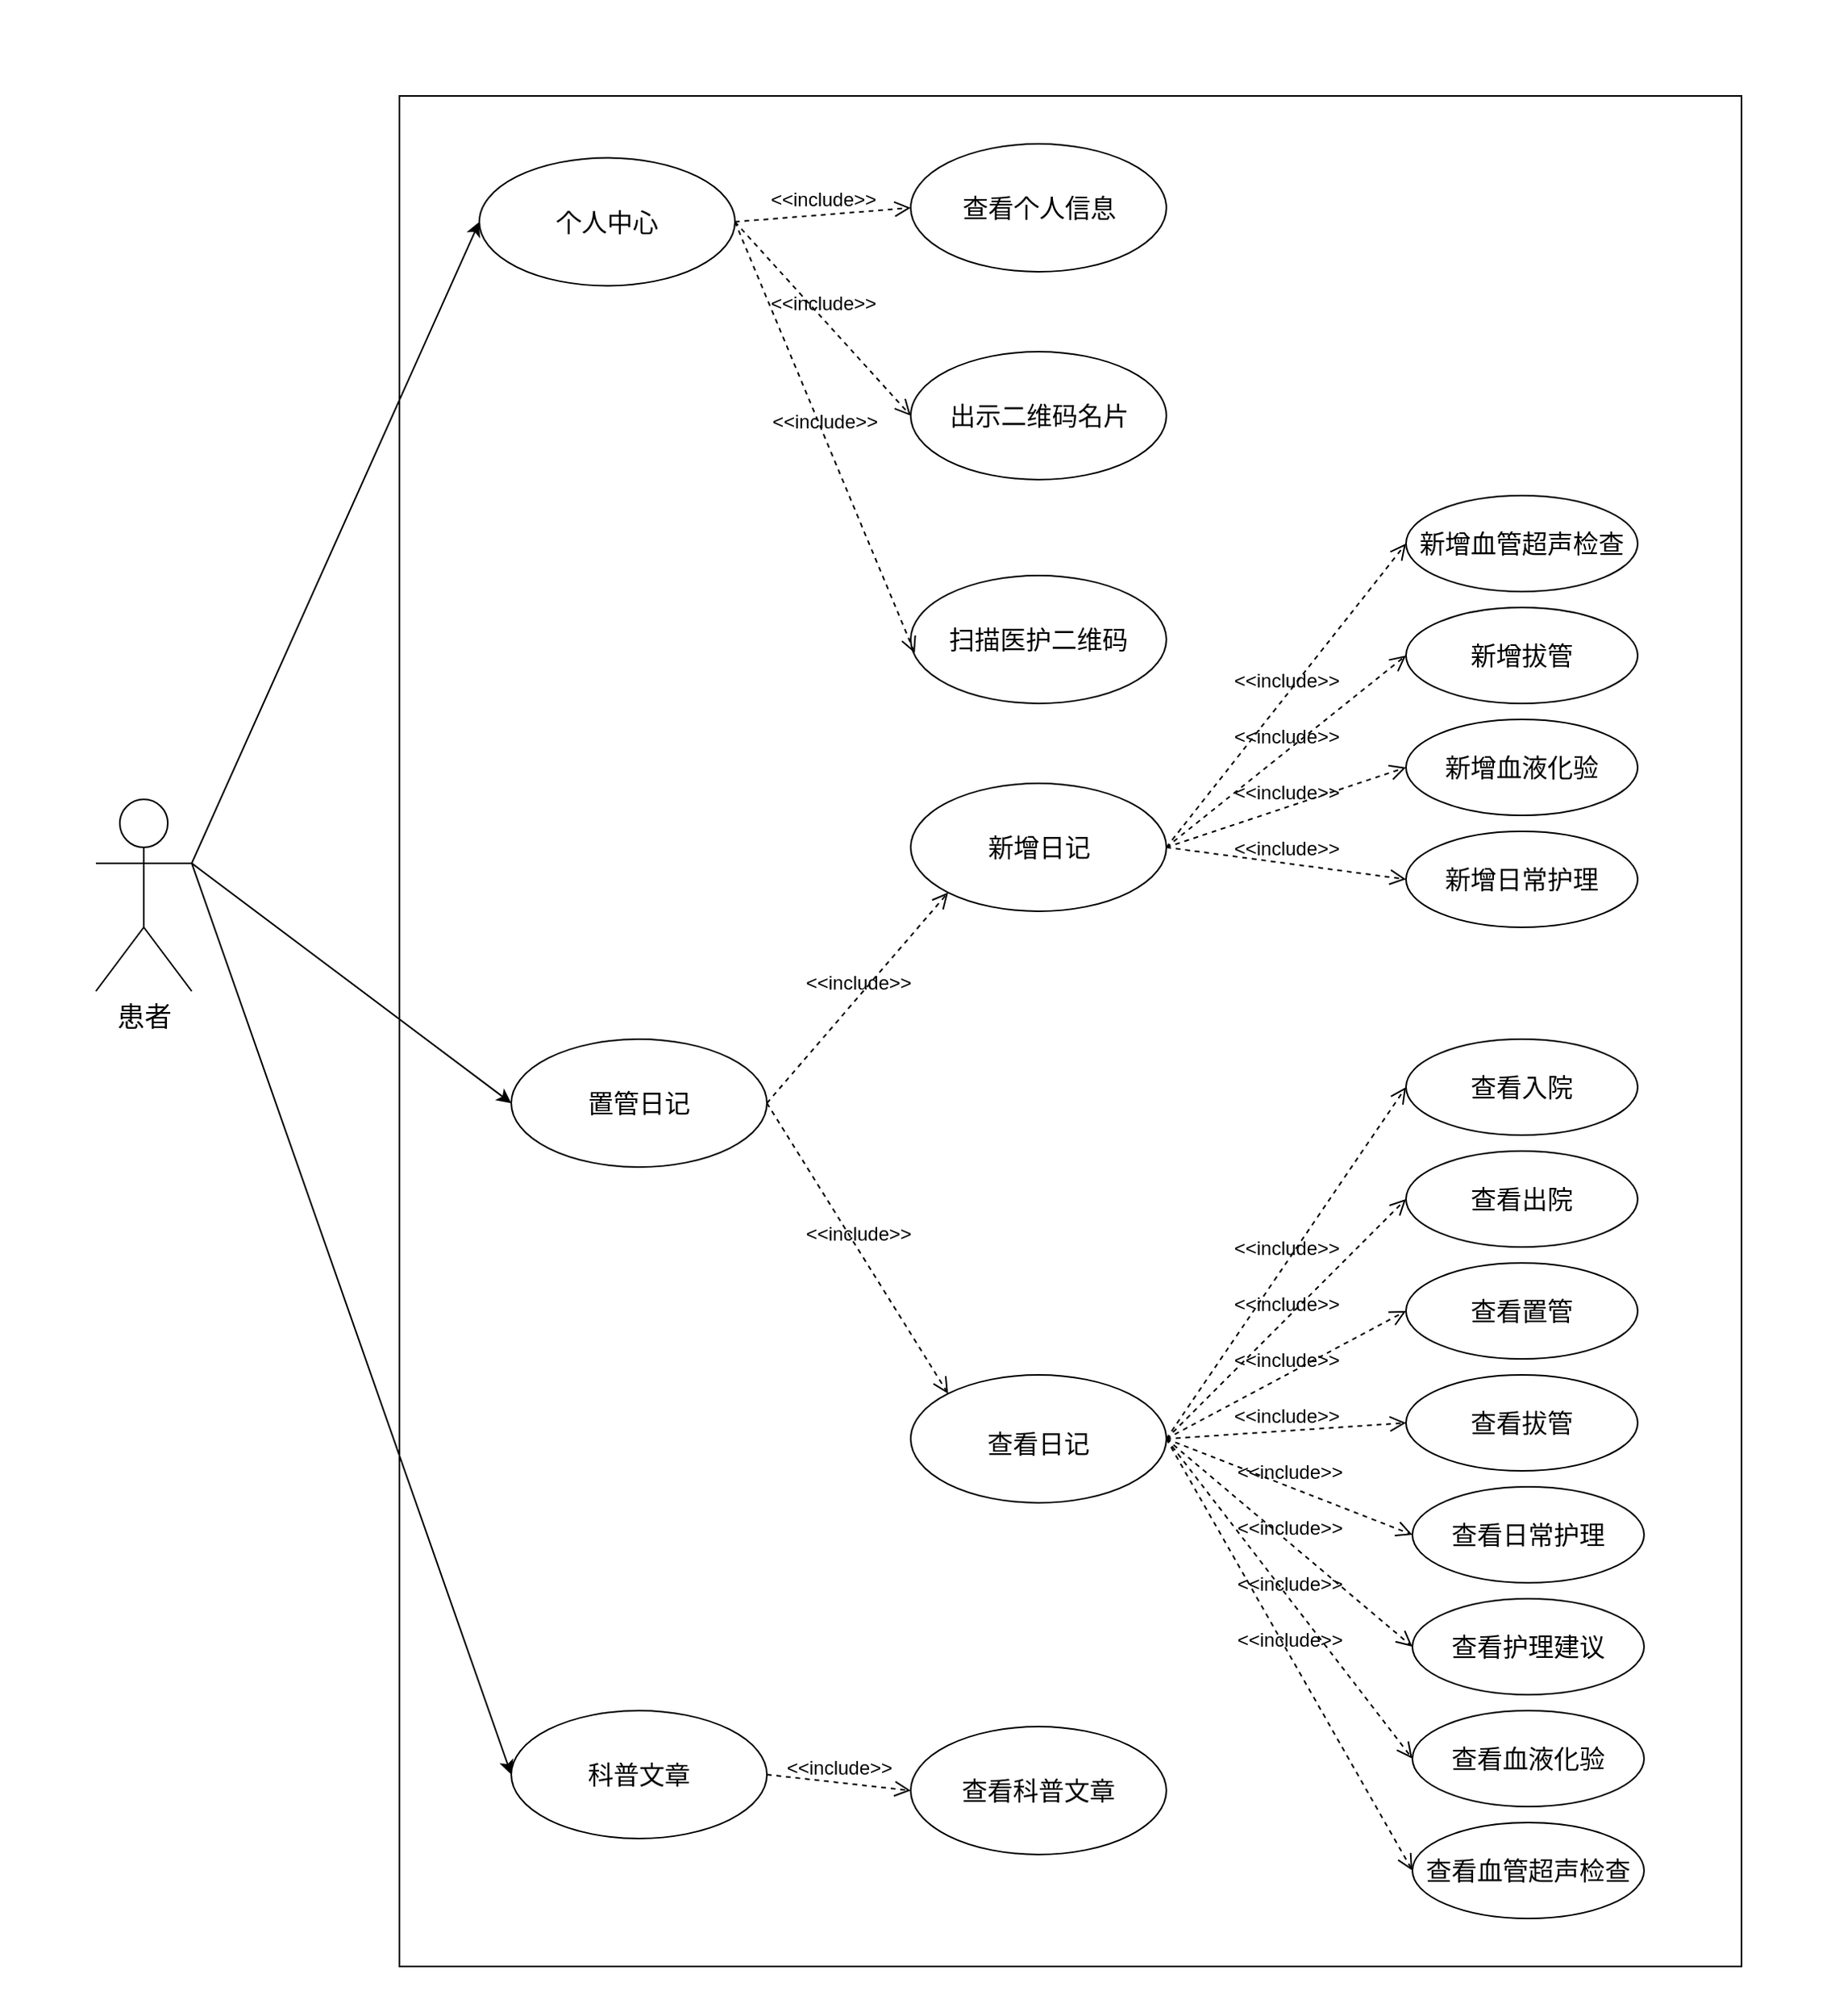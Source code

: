 <mxfile version="24.2.5" type="github">
  <diagram name="第 1 页" id="OYcW2uTUYdhTHn-6jK9l">
    <mxGraphModel dx="1272" dy="745" grid="1" gridSize="10" guides="1" tooltips="1" connect="1" arrows="1" fold="1" page="1" pageScale="1" pageWidth="827" pageHeight="1169" math="0" shadow="0">
      <root>
        <mxCell id="0" />
        <mxCell id="1" parent="0" />
        <mxCell id="hH24DwUfG-L9LBzl9QDe-16" value="" style="rounded=0;whiteSpace=wrap;html=1;strokeColor=none;movable=1;resizable=1;rotatable=1;deletable=1;editable=1;locked=0;connectable=1;" parent="1" vertex="1">
          <mxGeometry x="60" y="160" width="1150" height="1260" as="geometry" />
        </mxCell>
        <mxCell id="hH24DwUfG-L9LBzl9QDe-21" value="" style="rounded=0;whiteSpace=wrap;html=1;movable=0;resizable=0;rotatable=0;deletable=0;editable=0;locked=1;connectable=0;" parent="1" vertex="1">
          <mxGeometry x="310" y="220" width="840" height="1170" as="geometry" />
        </mxCell>
        <mxCell id="hH24DwUfG-L9LBzl9QDe-2" value="患者" style="shape=umlActor;verticalLabelPosition=bottom;verticalAlign=top;html=1;outlineConnect=0;fontSize=17;" parent="1" vertex="1">
          <mxGeometry x="120" y="660" width="60" height="120" as="geometry" />
        </mxCell>
        <mxCell id="hH24DwUfG-L9LBzl9QDe-3" value="" style="endArrow=classic;html=1;rounded=0;exitX=1;exitY=0.333;exitDx=0;exitDy=0;exitPerimeter=0;entryX=0;entryY=0.5;entryDx=0;entryDy=0;" parent="1" source="hH24DwUfG-L9LBzl9QDe-2" target="hH24DwUfG-L9LBzl9QDe-6" edge="1">
          <mxGeometry width="50" height="50" relative="1" as="geometry">
            <mxPoint x="360" y="610" as="sourcePoint" />
            <mxPoint x="410" y="560" as="targetPoint" />
          </mxGeometry>
        </mxCell>
        <mxCell id="hH24DwUfG-L9LBzl9QDe-5" value="" style="group" parent="1" vertex="1" connectable="0">
          <mxGeometry x="380" y="810" width="160" height="80" as="geometry" />
        </mxCell>
        <mxCell id="3BRyoLbbDai9Dq2WdyD8-3" value="" style="group" parent="hH24DwUfG-L9LBzl9QDe-5" vertex="1" connectable="0">
          <mxGeometry width="160" height="80" as="geometry" />
        </mxCell>
        <mxCell id="hH24DwUfG-L9LBzl9QDe-6" value="" style="ellipse;whiteSpace=wrap;html=1;" parent="3BRyoLbbDai9Dq2WdyD8-3" vertex="1">
          <mxGeometry width="160" height="80" as="geometry" />
        </mxCell>
        <mxCell id="hH24DwUfG-L9LBzl9QDe-7" value="&lt;span style=&quot;font-size: 16px;&quot;&gt;置管日记&lt;/span&gt;" style="text;html=1;align=center;verticalAlign=middle;whiteSpace=wrap;rounded=0;" parent="3BRyoLbbDai9Dq2WdyD8-3" vertex="1">
          <mxGeometry x="35" y="25" width="90" height="30" as="geometry" />
        </mxCell>
        <mxCell id="hH24DwUfG-L9LBzl9QDe-18" value="" style="group" parent="1" vertex="1" connectable="0">
          <mxGeometry x="630" y="650" width="160" height="80" as="geometry" />
        </mxCell>
        <mxCell id="hH24DwUfG-L9LBzl9QDe-19" value="" style="ellipse;whiteSpace=wrap;html=1;" parent="hH24DwUfG-L9LBzl9QDe-18" vertex="1">
          <mxGeometry width="160" height="80" as="geometry" />
        </mxCell>
        <mxCell id="hH24DwUfG-L9LBzl9QDe-20" value="&lt;span style=&quot;font-size: 16px;&quot;&gt;新增日记&lt;/span&gt;" style="text;html=1;align=center;verticalAlign=middle;whiteSpace=wrap;rounded=0;" parent="hH24DwUfG-L9LBzl9QDe-18" vertex="1">
          <mxGeometry x="27.5" y="25" width="105" height="30" as="geometry" />
        </mxCell>
        <mxCell id="hH24DwUfG-L9LBzl9QDe-28" value="" style="group" parent="1" vertex="1" connectable="0">
          <mxGeometry x="630" y="1020" width="160" height="80" as="geometry" />
        </mxCell>
        <mxCell id="hH24DwUfG-L9LBzl9QDe-29" value="" style="ellipse;whiteSpace=wrap;html=1;" parent="hH24DwUfG-L9LBzl9QDe-28" vertex="1">
          <mxGeometry width="160" height="80" as="geometry" />
        </mxCell>
        <mxCell id="hH24DwUfG-L9LBzl9QDe-30" value="&lt;span style=&quot;font-size: 16px;&quot;&gt;查看日记&lt;/span&gt;" style="text;html=1;align=center;verticalAlign=middle;whiteSpace=wrap;rounded=0;" parent="hH24DwUfG-L9LBzl9QDe-28" vertex="1">
          <mxGeometry x="35" y="28" width="90" height="30" as="geometry" />
        </mxCell>
        <mxCell id="hH24DwUfG-L9LBzl9QDe-37" value="" style="group" parent="1" vertex="1" connectable="0">
          <mxGeometry x="940" y="470" width="145" height="60" as="geometry" />
        </mxCell>
        <mxCell id="hH24DwUfG-L9LBzl9QDe-38" value="" style="ellipse;whiteSpace=wrap;html=1;" parent="hH24DwUfG-L9LBzl9QDe-37" vertex="1">
          <mxGeometry width="145" height="60" as="geometry" />
        </mxCell>
        <mxCell id="hH24DwUfG-L9LBzl9QDe-39" value="&lt;span style=&quot;font-size: 16px;&quot;&gt;新增血管超声检查&lt;/span&gt;" style="text;html=1;align=center;verticalAlign=middle;whiteSpace=wrap;rounded=0;" parent="hH24DwUfG-L9LBzl9QDe-37" vertex="1">
          <mxGeometry x="7.02" y="18.75" width="130.96" height="22.5" as="geometry" />
        </mxCell>
        <mxCell id="hH24DwUfG-L9LBzl9QDe-65" value="" style="group" parent="1" vertex="1" connectable="0">
          <mxGeometry x="940" y="540" width="145" height="60" as="geometry" />
        </mxCell>
        <mxCell id="hH24DwUfG-L9LBzl9QDe-66" value="" style="ellipse;whiteSpace=wrap;html=1;" parent="hH24DwUfG-L9LBzl9QDe-65" vertex="1">
          <mxGeometry width="145" height="60" as="geometry" />
        </mxCell>
        <mxCell id="hH24DwUfG-L9LBzl9QDe-67" value="&lt;span style=&quot;font-size: 16px;&quot;&gt;新增拔管&lt;/span&gt;" style="text;html=1;align=center;verticalAlign=middle;whiteSpace=wrap;rounded=0;" parent="hH24DwUfG-L9LBzl9QDe-65" vertex="1">
          <mxGeometry x="7.02" y="18.75" width="130.96" height="22.5" as="geometry" />
        </mxCell>
        <mxCell id="hH24DwUfG-L9LBzl9QDe-69" value="" style="group" parent="1" vertex="1" connectable="0">
          <mxGeometry x="940" y="610" width="145" height="60" as="geometry" />
        </mxCell>
        <mxCell id="hH24DwUfG-L9LBzl9QDe-70" value="" style="ellipse;whiteSpace=wrap;html=1;" parent="hH24DwUfG-L9LBzl9QDe-69" vertex="1">
          <mxGeometry width="145" height="60" as="geometry" />
        </mxCell>
        <mxCell id="hH24DwUfG-L9LBzl9QDe-71" value="&lt;span style=&quot;font-size: 16px;&quot;&gt;新增血液化验&lt;/span&gt;" style="text;html=1;align=center;verticalAlign=middle;whiteSpace=wrap;rounded=0;" parent="hH24DwUfG-L9LBzl9QDe-69" vertex="1">
          <mxGeometry x="7.02" y="18.75" width="130.96" height="22.5" as="geometry" />
        </mxCell>
        <mxCell id="hH24DwUfG-L9LBzl9QDe-73" value="" style="group" parent="1" vertex="1" connectable="0">
          <mxGeometry x="940" y="680" width="145" height="60" as="geometry" />
        </mxCell>
        <mxCell id="hH24DwUfG-L9LBzl9QDe-74" value="" style="ellipse;whiteSpace=wrap;html=1;" parent="hH24DwUfG-L9LBzl9QDe-73" vertex="1">
          <mxGeometry width="145" height="60" as="geometry" />
        </mxCell>
        <mxCell id="hH24DwUfG-L9LBzl9QDe-75" value="&lt;span style=&quot;font-size: 16px;&quot;&gt;新增日常护理&lt;/span&gt;" style="text;html=1;align=center;verticalAlign=middle;whiteSpace=wrap;rounded=0;" parent="hH24DwUfG-L9LBzl9QDe-73" vertex="1">
          <mxGeometry x="7.02" y="18.75" width="130.96" height="22.5" as="geometry" />
        </mxCell>
        <mxCell id="hH24DwUfG-L9LBzl9QDe-77" value="" style="group" parent="1" vertex="1" connectable="0">
          <mxGeometry x="940" y="810" width="145" height="60" as="geometry" />
        </mxCell>
        <mxCell id="hH24DwUfG-L9LBzl9QDe-78" value="" style="ellipse;whiteSpace=wrap;html=1;" parent="hH24DwUfG-L9LBzl9QDe-77" vertex="1">
          <mxGeometry width="145" height="60" as="geometry" />
        </mxCell>
        <mxCell id="hH24DwUfG-L9LBzl9QDe-79" value="&lt;span style=&quot;font-size: 16px;&quot;&gt;查看入院&lt;/span&gt;" style="text;html=1;align=center;verticalAlign=middle;whiteSpace=wrap;rounded=0;" parent="hH24DwUfG-L9LBzl9QDe-77" vertex="1">
          <mxGeometry x="7.02" y="18.75" width="130.96" height="22.5" as="geometry" />
        </mxCell>
        <mxCell id="hH24DwUfG-L9LBzl9QDe-81" value="" style="group" parent="1" vertex="1" connectable="0">
          <mxGeometry x="940" y="880" width="145" height="60" as="geometry" />
        </mxCell>
        <mxCell id="hH24DwUfG-L9LBzl9QDe-82" value="" style="ellipse;whiteSpace=wrap;html=1;" parent="hH24DwUfG-L9LBzl9QDe-81" vertex="1">
          <mxGeometry width="145" height="60" as="geometry" />
        </mxCell>
        <mxCell id="hH24DwUfG-L9LBzl9QDe-83" value="&lt;span style=&quot;font-size: 16px;&quot;&gt;查看出院&lt;/span&gt;" style="text;html=1;align=center;verticalAlign=middle;whiteSpace=wrap;rounded=0;" parent="hH24DwUfG-L9LBzl9QDe-81" vertex="1">
          <mxGeometry x="7.02" y="18.75" width="130.96" height="22.5" as="geometry" />
        </mxCell>
        <mxCell id="hH24DwUfG-L9LBzl9QDe-85" value="" style="group" parent="1" vertex="1" connectable="0">
          <mxGeometry x="940" y="950" width="145" height="60" as="geometry" />
        </mxCell>
        <mxCell id="hH24DwUfG-L9LBzl9QDe-86" value="" style="ellipse;whiteSpace=wrap;html=1;" parent="hH24DwUfG-L9LBzl9QDe-85" vertex="1">
          <mxGeometry width="145" height="60" as="geometry" />
        </mxCell>
        <mxCell id="hH24DwUfG-L9LBzl9QDe-87" value="&lt;span style=&quot;font-size: 16px;&quot;&gt;查看置管&lt;/span&gt;" style="text;html=1;align=center;verticalAlign=middle;whiteSpace=wrap;rounded=0;" parent="hH24DwUfG-L9LBzl9QDe-85" vertex="1">
          <mxGeometry x="7.02" y="18.75" width="130.96" height="22.5" as="geometry" />
        </mxCell>
        <mxCell id="hH24DwUfG-L9LBzl9QDe-89" value="" style="group" parent="1" vertex="1" connectable="0">
          <mxGeometry x="940" y="1020" width="145" height="60" as="geometry" />
        </mxCell>
        <mxCell id="hH24DwUfG-L9LBzl9QDe-90" value="" style="ellipse;whiteSpace=wrap;html=1;" parent="hH24DwUfG-L9LBzl9QDe-89" vertex="1">
          <mxGeometry width="145" height="60" as="geometry" />
        </mxCell>
        <mxCell id="hH24DwUfG-L9LBzl9QDe-91" value="&lt;span style=&quot;font-size: 16px;&quot;&gt;查看拔管&lt;/span&gt;" style="text;html=1;align=center;verticalAlign=middle;whiteSpace=wrap;rounded=0;" parent="hH24DwUfG-L9LBzl9QDe-89" vertex="1">
          <mxGeometry x="7.02" y="18.75" width="130.96" height="22.5" as="geometry" />
        </mxCell>
        <mxCell id="hH24DwUfG-L9LBzl9QDe-125" value="" style="group" parent="1" vertex="1" connectable="0">
          <mxGeometry x="944" y="1090" width="145" height="60" as="geometry" />
        </mxCell>
        <mxCell id="hH24DwUfG-L9LBzl9QDe-126" value="" style="ellipse;whiteSpace=wrap;html=1;" parent="hH24DwUfG-L9LBzl9QDe-125" vertex="1">
          <mxGeometry width="145" height="60" as="geometry" />
        </mxCell>
        <mxCell id="hH24DwUfG-L9LBzl9QDe-127" value="&lt;span style=&quot;font-size: 16px;&quot;&gt;查看日常护理&lt;/span&gt;" style="text;html=1;align=center;verticalAlign=middle;whiteSpace=wrap;rounded=0;" parent="hH24DwUfG-L9LBzl9QDe-125" vertex="1">
          <mxGeometry x="7.02" y="18.75" width="130.96" height="22.5" as="geometry" />
        </mxCell>
        <mxCell id="hH24DwUfG-L9LBzl9QDe-129" value="" style="group" parent="1" vertex="1" connectable="0">
          <mxGeometry x="944" y="1160" width="145" height="60" as="geometry" />
        </mxCell>
        <mxCell id="hH24DwUfG-L9LBzl9QDe-130" value="" style="ellipse;whiteSpace=wrap;html=1;" parent="hH24DwUfG-L9LBzl9QDe-129" vertex="1">
          <mxGeometry width="145" height="60" as="geometry" />
        </mxCell>
        <mxCell id="hH24DwUfG-L9LBzl9QDe-131" value="&lt;span style=&quot;font-size: 16px;&quot;&gt;查看护理建议&lt;/span&gt;" style="text;html=1;align=center;verticalAlign=middle;whiteSpace=wrap;rounded=0;" parent="hH24DwUfG-L9LBzl9QDe-129" vertex="1">
          <mxGeometry x="7.02" y="18.75" width="130.96" height="22.5" as="geometry" />
        </mxCell>
        <mxCell id="hH24DwUfG-L9LBzl9QDe-133" value="" style="group" parent="1" vertex="1" connectable="0">
          <mxGeometry x="944" y="1230" width="145" height="60" as="geometry" />
        </mxCell>
        <mxCell id="hH24DwUfG-L9LBzl9QDe-134" value="" style="ellipse;whiteSpace=wrap;html=1;" parent="hH24DwUfG-L9LBzl9QDe-133" vertex="1">
          <mxGeometry width="145" height="60" as="geometry" />
        </mxCell>
        <mxCell id="hH24DwUfG-L9LBzl9QDe-135" value="&lt;span style=&quot;font-size: 16px;&quot;&gt;查看血液化验&lt;/span&gt;" style="text;html=1;align=center;verticalAlign=middle;whiteSpace=wrap;rounded=0;" parent="hH24DwUfG-L9LBzl9QDe-133" vertex="1">
          <mxGeometry x="7.02" y="18.75" width="130.96" height="22.5" as="geometry" />
        </mxCell>
        <mxCell id="hH24DwUfG-L9LBzl9QDe-137" value="" style="group" parent="1" vertex="1" connectable="0">
          <mxGeometry x="944" y="1300" width="145" height="60" as="geometry" />
        </mxCell>
        <mxCell id="hH24DwUfG-L9LBzl9QDe-138" value="" style="ellipse;whiteSpace=wrap;html=1;" parent="hH24DwUfG-L9LBzl9QDe-137" vertex="1">
          <mxGeometry width="145" height="60" as="geometry" />
        </mxCell>
        <mxCell id="hH24DwUfG-L9LBzl9QDe-139" value="&lt;span style=&quot;font-size: 16px;&quot;&gt;查看血管超声检查&lt;/span&gt;" style="text;html=1;align=center;verticalAlign=middle;whiteSpace=wrap;rounded=0;" parent="hH24DwUfG-L9LBzl9QDe-137" vertex="1">
          <mxGeometry x="7.02" y="18.75" width="130.96" height="22.5" as="geometry" />
        </mxCell>
        <mxCell id="3BRyoLbbDai9Dq2WdyD8-12" value="" style="group" parent="1" vertex="1" connectable="0">
          <mxGeometry x="380" y="1230" width="160" height="80" as="geometry" />
        </mxCell>
        <mxCell id="3BRyoLbbDai9Dq2WdyD8-13" value="" style="group" parent="3BRyoLbbDai9Dq2WdyD8-12" vertex="1" connectable="0">
          <mxGeometry width="160" height="80" as="geometry" />
        </mxCell>
        <mxCell id="3BRyoLbbDai9Dq2WdyD8-14" value="" style="ellipse;whiteSpace=wrap;html=1;" parent="3BRyoLbbDai9Dq2WdyD8-13" vertex="1">
          <mxGeometry width="160" height="80" as="geometry" />
        </mxCell>
        <mxCell id="3BRyoLbbDai9Dq2WdyD8-15" value="&lt;span style=&quot;font-size: 16px;&quot;&gt;科普文章&lt;/span&gt;" style="text;html=1;align=center;verticalAlign=middle;whiteSpace=wrap;rounded=0;" parent="3BRyoLbbDai9Dq2WdyD8-13" vertex="1">
          <mxGeometry x="35" y="25" width="90" height="30" as="geometry" />
        </mxCell>
        <mxCell id="3BRyoLbbDai9Dq2WdyD8-16" value="" style="group" parent="1" vertex="1" connectable="0">
          <mxGeometry x="360" y="258.75" width="160" height="80" as="geometry" />
        </mxCell>
        <mxCell id="3BRyoLbbDai9Dq2WdyD8-17" value="" style="group" parent="3BRyoLbbDai9Dq2WdyD8-16" vertex="1" connectable="0">
          <mxGeometry width="160" height="80" as="geometry" />
        </mxCell>
        <mxCell id="3BRyoLbbDai9Dq2WdyD8-18" value="" style="ellipse;whiteSpace=wrap;html=1;" parent="3BRyoLbbDai9Dq2WdyD8-17" vertex="1">
          <mxGeometry width="160" height="80" as="geometry" />
        </mxCell>
        <mxCell id="3BRyoLbbDai9Dq2WdyD8-19" value="&lt;span style=&quot;font-size: 16px;&quot;&gt;个人中心&lt;/span&gt;" style="text;html=1;align=center;verticalAlign=middle;whiteSpace=wrap;rounded=0;" parent="3BRyoLbbDai9Dq2WdyD8-17" vertex="1">
          <mxGeometry x="35" y="25" width="90" height="30" as="geometry" />
        </mxCell>
        <mxCell id="3BRyoLbbDai9Dq2WdyD8-24" value="" style="endArrow=classic;html=1;rounded=0;exitX=1;exitY=0.333;exitDx=0;exitDy=0;exitPerimeter=0;entryX=0;entryY=0.5;entryDx=0;entryDy=0;" parent="1" source="hH24DwUfG-L9LBzl9QDe-2" target="3BRyoLbbDai9Dq2WdyD8-18" edge="1">
          <mxGeometry width="50" height="50" relative="1" as="geometry">
            <mxPoint x="270" y="620" as="sourcePoint" />
            <mxPoint x="370" y="620" as="targetPoint" />
          </mxGeometry>
        </mxCell>
        <mxCell id="3BRyoLbbDai9Dq2WdyD8-25" value="" style="endArrow=classic;html=1;rounded=0;exitX=1;exitY=0.333;exitDx=0;exitDy=0;exitPerimeter=0;entryX=0;entryY=0.5;entryDx=0;entryDy=0;" parent="1" source="hH24DwUfG-L9LBzl9QDe-2" target="3BRyoLbbDai9Dq2WdyD8-14" edge="1">
          <mxGeometry width="50" height="50" relative="1" as="geometry">
            <mxPoint x="280" y="630" as="sourcePoint" />
            <mxPoint x="380" y="630" as="targetPoint" />
          </mxGeometry>
        </mxCell>
        <mxCell id="3BRyoLbbDai9Dq2WdyD8-27" value="" style="group" parent="1" vertex="1" connectable="0">
          <mxGeometry x="630" y="250" width="160" height="80" as="geometry" />
        </mxCell>
        <mxCell id="3BRyoLbbDai9Dq2WdyD8-28" value="" style="group" parent="3BRyoLbbDai9Dq2WdyD8-27" vertex="1" connectable="0">
          <mxGeometry width="160" height="80" as="geometry" />
        </mxCell>
        <mxCell id="3BRyoLbbDai9Dq2WdyD8-29" value="" style="ellipse;whiteSpace=wrap;html=1;" parent="3BRyoLbbDai9Dq2WdyD8-28" vertex="1">
          <mxGeometry width="160" height="80" as="geometry" />
        </mxCell>
        <mxCell id="3BRyoLbbDai9Dq2WdyD8-30" value="&lt;span style=&quot;font-size: 16px;&quot;&gt;查看个人信息&lt;/span&gt;" style="text;html=1;align=center;verticalAlign=middle;whiteSpace=wrap;rounded=0;" parent="3BRyoLbbDai9Dq2WdyD8-28" vertex="1">
          <mxGeometry x="27.5" y="25" width="105" height="30" as="geometry" />
        </mxCell>
        <mxCell id="3BRyoLbbDai9Dq2WdyD8-33" value="" style="group" parent="1" vertex="1" connectable="0">
          <mxGeometry x="630" y="380" width="160" height="80" as="geometry" />
        </mxCell>
        <mxCell id="3BRyoLbbDai9Dq2WdyD8-34" value="" style="group" parent="3BRyoLbbDai9Dq2WdyD8-33" vertex="1" connectable="0">
          <mxGeometry width="160" height="80" as="geometry" />
        </mxCell>
        <mxCell id="3BRyoLbbDai9Dq2WdyD8-35" value="" style="ellipse;whiteSpace=wrap;html=1;" parent="3BRyoLbbDai9Dq2WdyD8-34" vertex="1">
          <mxGeometry width="160" height="80" as="geometry" />
        </mxCell>
        <mxCell id="3BRyoLbbDai9Dq2WdyD8-36" value="&lt;span style=&quot;font-size: 16px;&quot;&gt;出示二维码名片&lt;/span&gt;" style="text;html=1;align=center;verticalAlign=middle;whiteSpace=wrap;rounded=0;" parent="3BRyoLbbDai9Dq2WdyD8-34" vertex="1">
          <mxGeometry x="22.5" y="25" width="115" height="30" as="geometry" />
        </mxCell>
        <mxCell id="3BRyoLbbDai9Dq2WdyD8-38" value="" style="group" parent="1" vertex="1" connectable="0">
          <mxGeometry x="630" y="520" width="160" height="80" as="geometry" />
        </mxCell>
        <mxCell id="3BRyoLbbDai9Dq2WdyD8-39" value="" style="group" parent="3BRyoLbbDai9Dq2WdyD8-38" vertex="1" connectable="0">
          <mxGeometry width="160" height="80" as="geometry" />
        </mxCell>
        <mxCell id="3BRyoLbbDai9Dq2WdyD8-40" value="" style="ellipse;whiteSpace=wrap;html=1;" parent="3BRyoLbbDai9Dq2WdyD8-39" vertex="1">
          <mxGeometry width="160" height="80" as="geometry" />
        </mxCell>
        <mxCell id="3BRyoLbbDai9Dq2WdyD8-41" value="&lt;span style=&quot;font-size: 16px;&quot;&gt;扫描医护二维码&lt;/span&gt;" style="text;html=1;align=center;verticalAlign=middle;whiteSpace=wrap;rounded=0;" parent="3BRyoLbbDai9Dq2WdyD8-39" vertex="1">
          <mxGeometry x="20" y="25" width="120" height="30" as="geometry" />
        </mxCell>
        <mxCell id="3BRyoLbbDai9Dq2WdyD8-52" value="" style="group" parent="1" vertex="1" connectable="0">
          <mxGeometry x="630" y="1240" width="160" height="80" as="geometry" />
        </mxCell>
        <mxCell id="3BRyoLbbDai9Dq2WdyD8-53" value="" style="group" parent="3BRyoLbbDai9Dq2WdyD8-52" vertex="1" connectable="0">
          <mxGeometry width="160" height="80" as="geometry" />
        </mxCell>
        <mxCell id="3BRyoLbbDai9Dq2WdyD8-54" value="" style="ellipse;whiteSpace=wrap;html=1;" parent="3BRyoLbbDai9Dq2WdyD8-53" vertex="1">
          <mxGeometry width="160" height="80" as="geometry" />
        </mxCell>
        <mxCell id="3BRyoLbbDai9Dq2WdyD8-55" value="&lt;span style=&quot;font-size: 16px;&quot;&gt;查看科普文章&lt;/span&gt;" style="text;html=1;align=center;verticalAlign=middle;whiteSpace=wrap;rounded=0;" parent="3BRyoLbbDai9Dq2WdyD8-53" vertex="1">
          <mxGeometry x="25" y="25" width="110" height="30" as="geometry" />
        </mxCell>
        <mxCell id="_uNTsj1O74AYNG-AbjLl-1" value="&amp;lt;&amp;lt;include&amp;gt;&amp;gt;" style="html=1;verticalAlign=bottom;labelBackgroundColor=none;endArrow=open;endFill=0;dashed=1;rounded=0;fontSize=12;startSize=8;endSize=8;curved=1;exitX=1;exitY=0.5;exitDx=0;exitDy=0;entryX=0;entryY=0.5;entryDx=0;entryDy=0;" edge="1" parent="1" source="3BRyoLbbDai9Dq2WdyD8-18" target="3BRyoLbbDai9Dq2WdyD8-29">
          <mxGeometry width="160" relative="1" as="geometry">
            <mxPoint x="730" y="620" as="sourcePoint" />
            <mxPoint x="890" y="620" as="targetPoint" />
          </mxGeometry>
        </mxCell>
        <mxCell id="_uNTsj1O74AYNG-AbjLl-2" value="&amp;lt;&amp;lt;include&amp;gt;&amp;gt;" style="html=1;verticalAlign=bottom;labelBackgroundColor=none;endArrow=open;endFill=0;dashed=1;rounded=0;fontSize=12;startSize=8;endSize=8;curved=1;exitX=1;exitY=0.5;exitDx=0;exitDy=0;entryX=0;entryY=0.5;entryDx=0;entryDy=0;" edge="1" parent="1" source="3BRyoLbbDai9Dq2WdyD8-18" target="3BRyoLbbDai9Dq2WdyD8-35">
          <mxGeometry width="160" relative="1" as="geometry">
            <mxPoint x="530" y="309" as="sourcePoint" />
            <mxPoint x="640" y="300" as="targetPoint" />
          </mxGeometry>
        </mxCell>
        <mxCell id="_uNTsj1O74AYNG-AbjLl-5" value="&amp;lt;&amp;lt;include&amp;gt;&amp;gt;" style="html=1;verticalAlign=bottom;labelBackgroundColor=none;endArrow=open;endFill=0;dashed=1;rounded=0;fontSize=12;startSize=8;endSize=8;curved=1;exitX=1;exitY=0.5;exitDx=0;exitDy=0;entryX=0.016;entryY=0.607;entryDx=0;entryDy=0;entryPerimeter=0;" edge="1" parent="1" source="3BRyoLbbDai9Dq2WdyD8-18" target="3BRyoLbbDai9Dq2WdyD8-40">
          <mxGeometry width="160" relative="1" as="geometry">
            <mxPoint x="560" y="339" as="sourcePoint" />
            <mxPoint x="670" y="330" as="targetPoint" />
          </mxGeometry>
        </mxCell>
        <mxCell id="_uNTsj1O74AYNG-AbjLl-7" value="&amp;lt;&amp;lt;include&amp;gt;&amp;gt;" style="html=1;verticalAlign=bottom;labelBackgroundColor=none;endArrow=open;endFill=0;dashed=1;rounded=0;fontSize=12;startSize=8;endSize=8;curved=1;exitX=1;exitY=0.5;exitDx=0;exitDy=0;entryX=0;entryY=1;entryDx=0;entryDy=0;" edge="1" parent="1" source="hH24DwUfG-L9LBzl9QDe-6" target="hH24DwUfG-L9LBzl9QDe-19">
          <mxGeometry width="160" relative="1" as="geometry">
            <mxPoint x="580" y="359" as="sourcePoint" />
            <mxPoint x="690" y="350" as="targetPoint" />
          </mxGeometry>
        </mxCell>
        <mxCell id="_uNTsj1O74AYNG-AbjLl-8" value="&amp;lt;&amp;lt;include&amp;gt;&amp;gt;" style="html=1;verticalAlign=bottom;labelBackgroundColor=none;endArrow=open;endFill=0;dashed=1;rounded=0;fontSize=12;startSize=8;endSize=8;curved=1;exitX=1;exitY=0.5;exitDx=0;exitDy=0;entryX=0;entryY=0;entryDx=0;entryDy=0;" edge="1" parent="1" source="hH24DwUfG-L9LBzl9QDe-6" target="hH24DwUfG-L9LBzl9QDe-29">
          <mxGeometry width="160" relative="1" as="geometry">
            <mxPoint x="550" y="860" as="sourcePoint" />
            <mxPoint x="663" y="728" as="targetPoint" />
          </mxGeometry>
        </mxCell>
        <mxCell id="_uNTsj1O74AYNG-AbjLl-9" value="&amp;lt;&amp;lt;include&amp;gt;&amp;gt;" style="html=1;verticalAlign=bottom;labelBackgroundColor=none;endArrow=open;endFill=0;dashed=1;rounded=0;fontSize=12;startSize=8;endSize=8;curved=1;exitX=1;exitY=0.5;exitDx=0;exitDy=0;entryX=0;entryY=0.5;entryDx=0;entryDy=0;" edge="1" parent="1" source="hH24DwUfG-L9LBzl9QDe-19" target="hH24DwUfG-L9LBzl9QDe-38">
          <mxGeometry width="160" relative="1" as="geometry">
            <mxPoint x="560" y="870" as="sourcePoint" />
            <mxPoint x="673" y="738" as="targetPoint" />
          </mxGeometry>
        </mxCell>
        <mxCell id="_uNTsj1O74AYNG-AbjLl-10" value="&amp;lt;&amp;lt;include&amp;gt;&amp;gt;" style="html=1;verticalAlign=bottom;labelBackgroundColor=none;endArrow=open;endFill=0;dashed=1;rounded=0;fontSize=12;startSize=8;endSize=8;curved=1;exitX=1;exitY=0.5;exitDx=0;exitDy=0;entryX=0;entryY=0.5;entryDx=0;entryDy=0;" edge="1" parent="1" source="hH24DwUfG-L9LBzl9QDe-19" target="hH24DwUfG-L9LBzl9QDe-66">
          <mxGeometry width="160" relative="1" as="geometry">
            <mxPoint x="800" y="700" as="sourcePoint" />
            <mxPoint x="950" y="510" as="targetPoint" />
          </mxGeometry>
        </mxCell>
        <mxCell id="_uNTsj1O74AYNG-AbjLl-11" value="&amp;lt;&amp;lt;include&amp;gt;&amp;gt;" style="html=1;verticalAlign=bottom;labelBackgroundColor=none;endArrow=open;endFill=0;dashed=1;rounded=0;fontSize=12;startSize=8;endSize=8;curved=1;exitX=1;exitY=0.5;exitDx=0;exitDy=0;entryX=0;entryY=0.5;entryDx=0;entryDy=0;" edge="1" parent="1" source="hH24DwUfG-L9LBzl9QDe-19" target="hH24DwUfG-L9LBzl9QDe-70">
          <mxGeometry width="160" relative="1" as="geometry">
            <mxPoint x="810" y="710" as="sourcePoint" />
            <mxPoint x="960" y="520" as="targetPoint" />
          </mxGeometry>
        </mxCell>
        <mxCell id="_uNTsj1O74AYNG-AbjLl-12" value="&amp;lt;&amp;lt;include&amp;gt;&amp;gt;" style="html=1;verticalAlign=bottom;labelBackgroundColor=none;endArrow=open;endFill=0;dashed=1;rounded=0;fontSize=12;startSize=8;endSize=8;curved=1;exitX=1;exitY=0.5;exitDx=0;exitDy=0;entryX=0;entryY=0.5;entryDx=0;entryDy=0;" edge="1" parent="1" source="hH24DwUfG-L9LBzl9QDe-19" target="hH24DwUfG-L9LBzl9QDe-74">
          <mxGeometry width="160" relative="1" as="geometry">
            <mxPoint x="820" y="720" as="sourcePoint" />
            <mxPoint x="970" y="530" as="targetPoint" />
          </mxGeometry>
        </mxCell>
        <mxCell id="_uNTsj1O74AYNG-AbjLl-13" value="&amp;lt;&amp;lt;include&amp;gt;&amp;gt;" style="html=1;verticalAlign=bottom;labelBackgroundColor=none;endArrow=open;endFill=0;dashed=1;rounded=0;fontSize=12;startSize=8;endSize=8;curved=1;exitX=1;exitY=0.5;exitDx=0;exitDy=0;entryX=0;entryY=0.5;entryDx=0;entryDy=0;" edge="1" parent="1" source="hH24DwUfG-L9LBzl9QDe-29" target="hH24DwUfG-L9LBzl9QDe-78">
          <mxGeometry width="160" relative="1" as="geometry">
            <mxPoint x="830" y="730" as="sourcePoint" />
            <mxPoint x="980" y="540" as="targetPoint" />
          </mxGeometry>
        </mxCell>
        <mxCell id="_uNTsj1O74AYNG-AbjLl-14" value="&amp;lt;&amp;lt;include&amp;gt;&amp;gt;" style="html=1;verticalAlign=bottom;labelBackgroundColor=none;endArrow=open;endFill=0;dashed=1;rounded=0;fontSize=12;startSize=8;endSize=8;curved=1;exitX=1;exitY=0.5;exitDx=0;exitDy=0;entryX=0;entryY=0.5;entryDx=0;entryDy=0;" edge="1" parent="1" source="hH24DwUfG-L9LBzl9QDe-29" target="hH24DwUfG-L9LBzl9QDe-82">
          <mxGeometry width="160" relative="1" as="geometry">
            <mxPoint x="840" y="740" as="sourcePoint" />
            <mxPoint x="990" y="550" as="targetPoint" />
          </mxGeometry>
        </mxCell>
        <mxCell id="_uNTsj1O74AYNG-AbjLl-15" value="&amp;lt;&amp;lt;include&amp;gt;&amp;gt;" style="html=1;verticalAlign=bottom;labelBackgroundColor=none;endArrow=open;endFill=0;dashed=1;rounded=0;fontSize=12;startSize=8;endSize=8;curved=1;exitX=1;exitY=0.5;exitDx=0;exitDy=0;entryX=0;entryY=0.5;entryDx=0;entryDy=0;" edge="1" parent="1" source="hH24DwUfG-L9LBzl9QDe-29" target="hH24DwUfG-L9LBzl9QDe-86">
          <mxGeometry width="160" relative="1" as="geometry">
            <mxPoint x="800" y="1070" as="sourcePoint" />
            <mxPoint x="950" y="920" as="targetPoint" />
          </mxGeometry>
        </mxCell>
        <mxCell id="_uNTsj1O74AYNG-AbjLl-16" value="&amp;lt;&amp;lt;include&amp;gt;&amp;gt;" style="html=1;verticalAlign=bottom;labelBackgroundColor=none;endArrow=open;endFill=0;dashed=1;rounded=0;fontSize=12;startSize=8;endSize=8;curved=1;exitX=1;exitY=0.5;exitDx=0;exitDy=0;entryX=0;entryY=0.5;entryDx=0;entryDy=0;" edge="1" parent="1" source="hH24DwUfG-L9LBzl9QDe-29" target="hH24DwUfG-L9LBzl9QDe-90">
          <mxGeometry width="160" relative="1" as="geometry">
            <mxPoint x="810" y="1080" as="sourcePoint" />
            <mxPoint x="960" y="930" as="targetPoint" />
          </mxGeometry>
        </mxCell>
        <mxCell id="_uNTsj1O74AYNG-AbjLl-17" value="&amp;lt;&amp;lt;include&amp;gt;&amp;gt;" style="html=1;verticalAlign=bottom;labelBackgroundColor=none;endArrow=open;endFill=0;dashed=1;rounded=0;fontSize=12;startSize=8;endSize=8;curved=1;exitX=1;exitY=0.5;exitDx=0;exitDy=0;entryX=0;entryY=0.5;entryDx=0;entryDy=0;" edge="1" parent="1" source="hH24DwUfG-L9LBzl9QDe-29" target="hH24DwUfG-L9LBzl9QDe-126">
          <mxGeometry width="160" relative="1" as="geometry">
            <mxPoint x="820" y="1090" as="sourcePoint" />
            <mxPoint x="970" y="940" as="targetPoint" />
          </mxGeometry>
        </mxCell>
        <mxCell id="_uNTsj1O74AYNG-AbjLl-18" value="&amp;lt;&amp;lt;include&amp;gt;&amp;gt;" style="html=1;verticalAlign=bottom;labelBackgroundColor=none;endArrow=open;endFill=0;dashed=1;rounded=0;fontSize=12;startSize=8;endSize=8;curved=1;entryX=0;entryY=0.5;entryDx=0;entryDy=0;" edge="1" parent="1" target="hH24DwUfG-L9LBzl9QDe-130">
          <mxGeometry width="160" relative="1" as="geometry">
            <mxPoint x="790" y="1060" as="sourcePoint" />
            <mxPoint x="980" y="950" as="targetPoint" />
          </mxGeometry>
        </mxCell>
        <mxCell id="_uNTsj1O74AYNG-AbjLl-19" value="&amp;lt;&amp;lt;include&amp;gt;&amp;gt;" style="html=1;verticalAlign=bottom;labelBackgroundColor=none;endArrow=open;endFill=0;dashed=1;rounded=0;fontSize=12;startSize=8;endSize=8;curved=1;exitX=1;exitY=0.5;exitDx=0;exitDy=0;entryX=0;entryY=0.5;entryDx=0;entryDy=0;" edge="1" parent="1" source="hH24DwUfG-L9LBzl9QDe-29" target="hH24DwUfG-L9LBzl9QDe-134">
          <mxGeometry width="160" relative="1" as="geometry">
            <mxPoint x="840" y="1110" as="sourcePoint" />
            <mxPoint x="990" y="960" as="targetPoint" />
          </mxGeometry>
        </mxCell>
        <mxCell id="_uNTsj1O74AYNG-AbjLl-20" value="&amp;lt;&amp;lt;include&amp;gt;&amp;gt;" style="html=1;verticalAlign=bottom;labelBackgroundColor=none;endArrow=open;endFill=0;dashed=1;rounded=0;fontSize=12;startSize=8;endSize=8;curved=1;exitX=1;exitY=0.5;exitDx=0;exitDy=0;entryX=0;entryY=0.5;entryDx=0;entryDy=0;" edge="1" parent="1" source="hH24DwUfG-L9LBzl9QDe-29" target="hH24DwUfG-L9LBzl9QDe-138">
          <mxGeometry width="160" relative="1" as="geometry">
            <mxPoint x="850" y="1120" as="sourcePoint" />
            <mxPoint x="1000" y="970" as="targetPoint" />
          </mxGeometry>
        </mxCell>
        <mxCell id="_uNTsj1O74AYNG-AbjLl-21" value="&amp;lt;&amp;lt;include&amp;gt;&amp;gt;" style="html=1;verticalAlign=bottom;labelBackgroundColor=none;endArrow=open;endFill=0;dashed=1;rounded=0;fontSize=12;startSize=8;endSize=8;curved=1;exitX=1;exitY=0.5;exitDx=0;exitDy=0;entryX=0;entryY=0.5;entryDx=0;entryDy=0;" edge="1" parent="1" source="3BRyoLbbDai9Dq2WdyD8-14" target="3BRyoLbbDai9Dq2WdyD8-54">
          <mxGeometry width="160" relative="1" as="geometry">
            <mxPoint x="860" y="1130" as="sourcePoint" />
            <mxPoint x="1010" y="980" as="targetPoint" />
          </mxGeometry>
        </mxCell>
      </root>
    </mxGraphModel>
  </diagram>
</mxfile>
